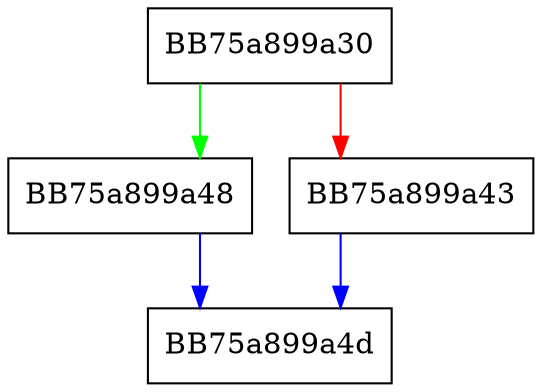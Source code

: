 digraph match_accept {
  node [shape="box"];
  graph [splines=ortho];
  BB75a899a30 -> BB75a899a48 [color="green"];
  BB75a899a30 -> BB75a899a43 [color="red"];
  BB75a899a43 -> BB75a899a4d [color="blue"];
  BB75a899a48 -> BB75a899a4d [color="blue"];
}